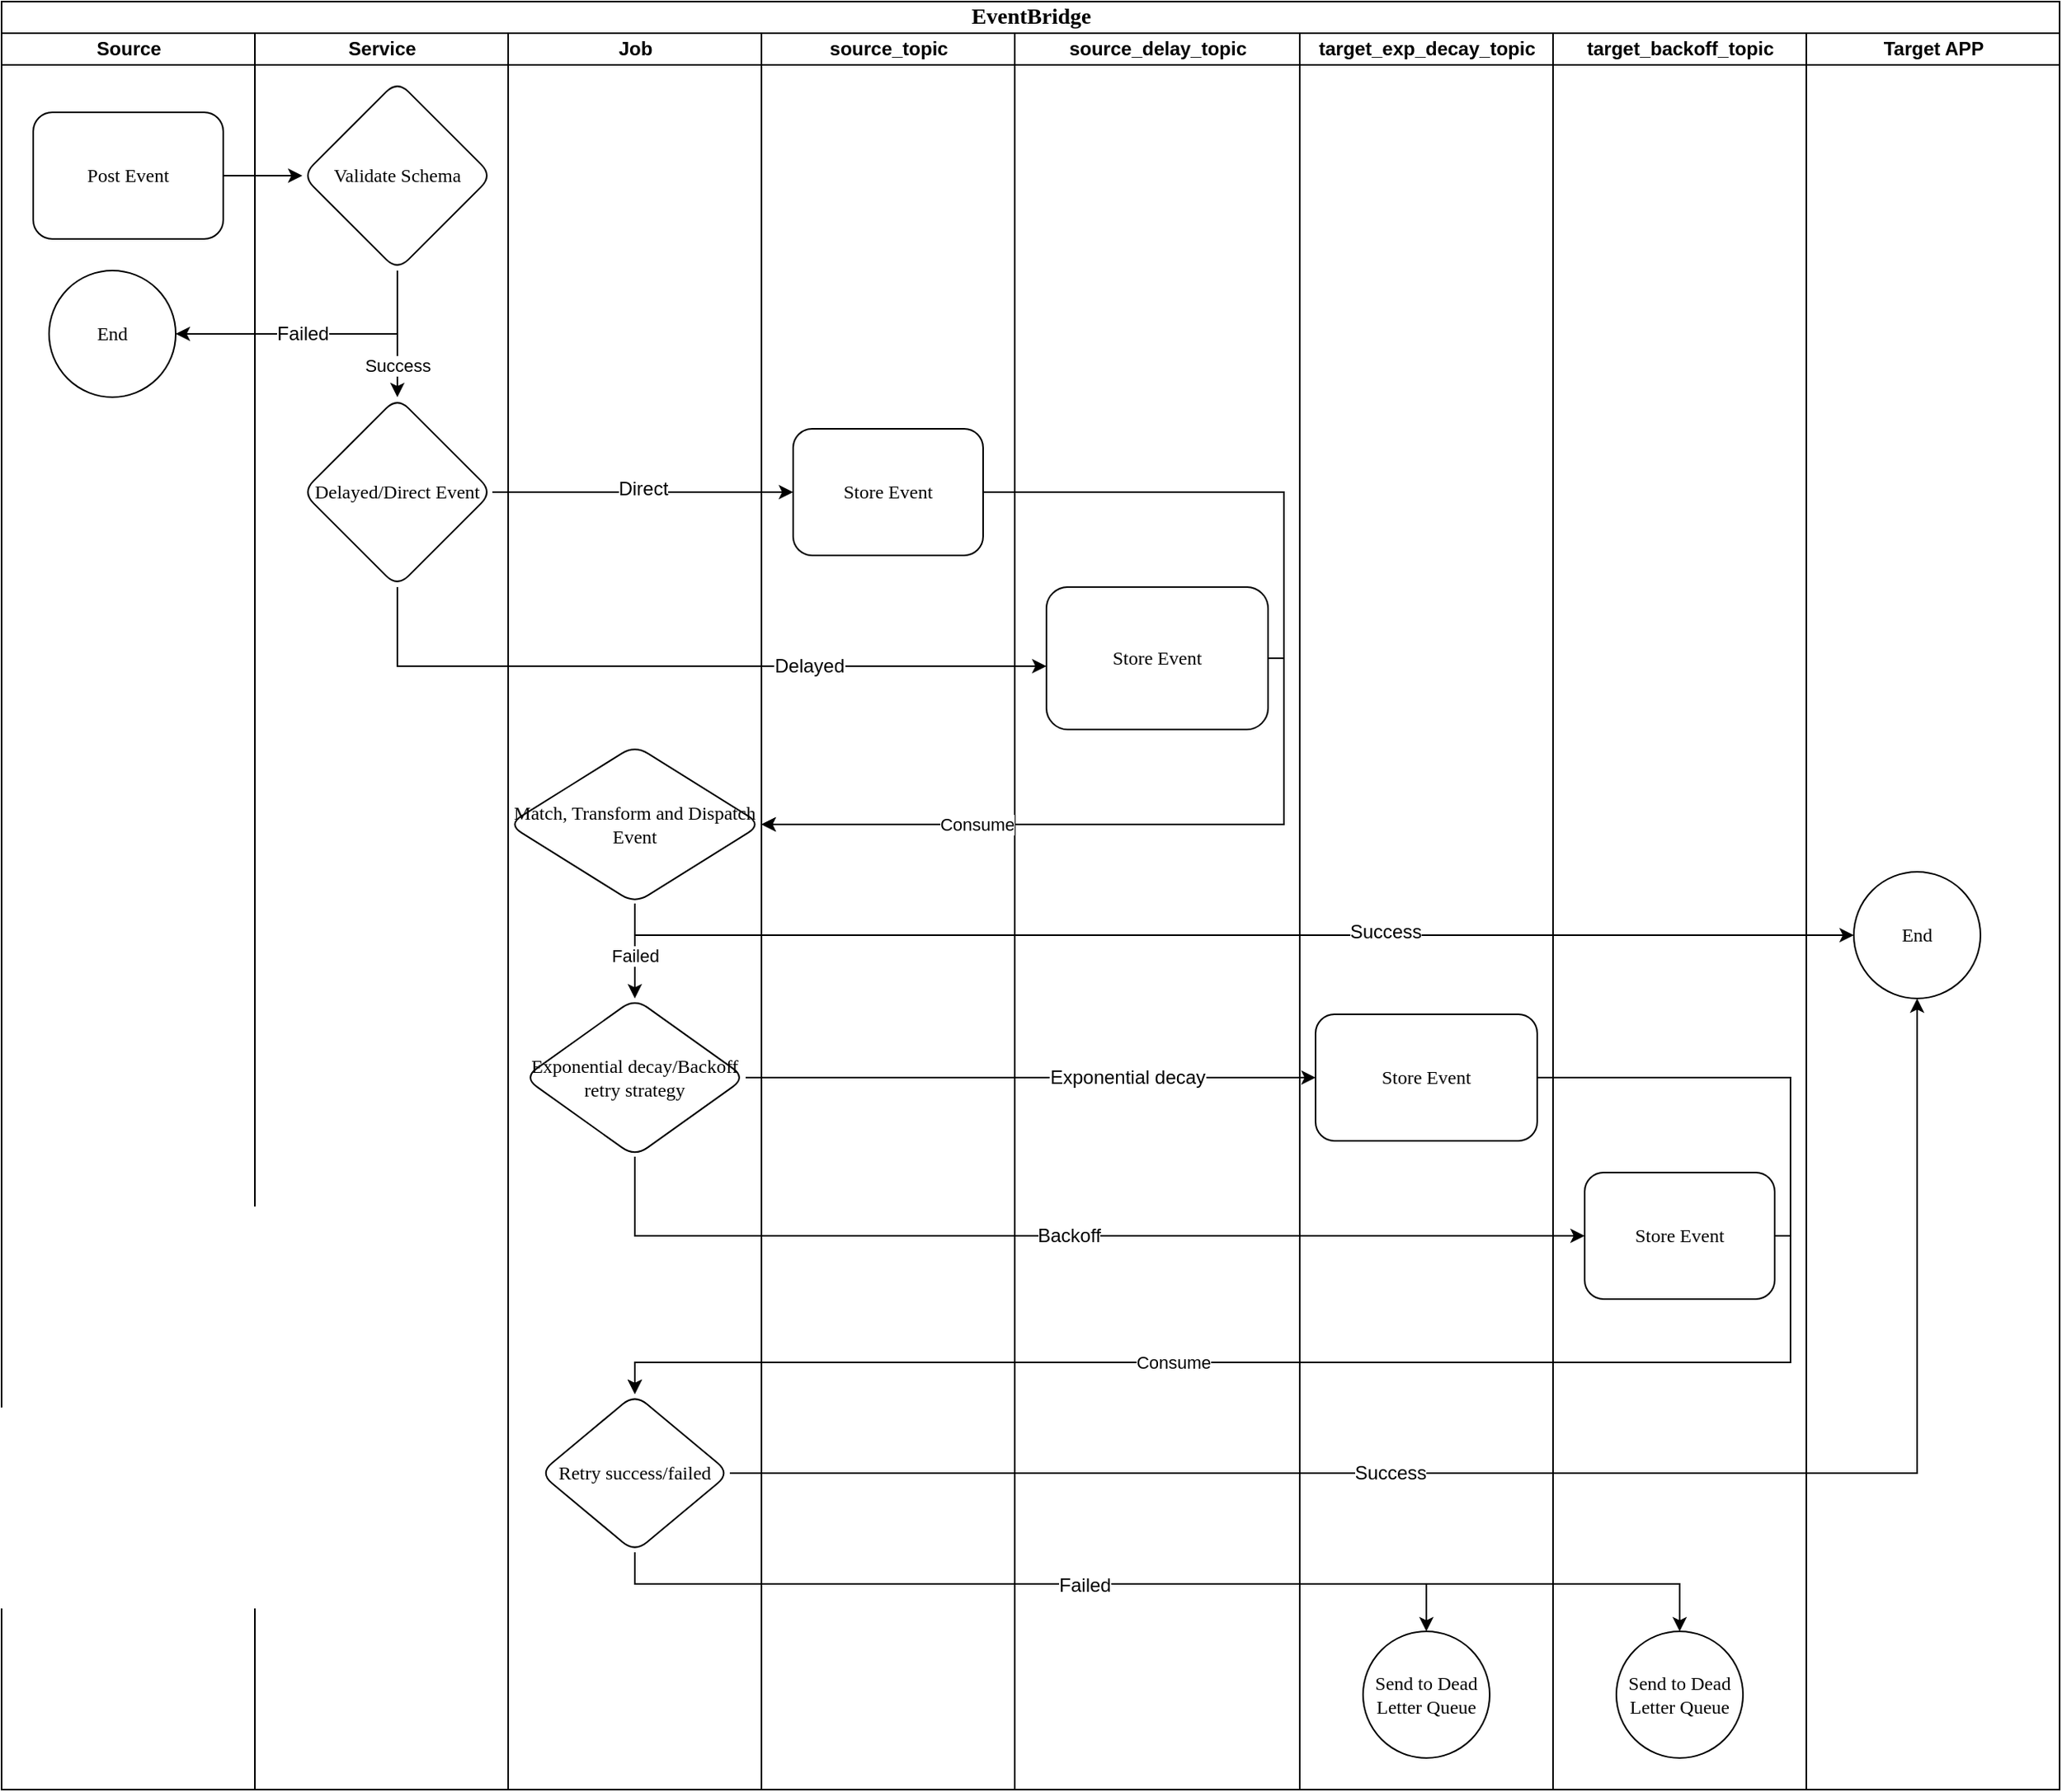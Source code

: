 <mxfile version="27.1.6">
  <diagram name="Page-1" id="74e2e168-ea6b-b213-b513-2b3c1d86103e">
    <mxGraphModel dx="2052" dy="1258" grid="1" gridSize="10" guides="1" tooltips="1" connect="1" arrows="1" fold="1" page="1" pageScale="1" pageWidth="1100" pageHeight="850" background="none" math="0" shadow="0">
      <root>
        <mxCell id="0" />
        <mxCell id="1" parent="0" />
        <mxCell id="77e6c97f196da883-1" value="&lt;font style=&quot;font-size: 14px;&quot;&gt;EventBridge&lt;/font&gt;" style="swimlane;html=1;childLayout=stackLayout;startSize=20;rounded=0;shadow=0;labelBackgroundColor=none;strokeWidth=1;fontFamily=Verdana;fontSize=8;align=center;" parent="1" vertex="1">
          <mxGeometry x="70" y="40" width="1300" height="1130" as="geometry" />
        </mxCell>
        <mxCell id="77e6c97f196da883-2" value="Source" style="swimlane;html=1;startSize=20;" parent="77e6c97f196da883-1" vertex="1">
          <mxGeometry y="20" width="160" height="1110" as="geometry" />
        </mxCell>
        <mxCell id="77e6c97f196da883-8" value="Post Event" style="rounded=1;whiteSpace=wrap;html=1;shadow=0;labelBackgroundColor=none;strokeWidth=1;fontFamily=Verdana;fontSize=12;align=center;" parent="77e6c97f196da883-2" vertex="1">
          <mxGeometry x="20" y="50" width="120" height="80" as="geometry" />
        </mxCell>
        <mxCell id="FJQ37Yu0FEw0Es8PJi74-22" value="End" style="ellipse;whiteSpace=wrap;html=1;fontSize=12;fontFamily=Verdana;rounded=1;shadow=0;labelBackgroundColor=none;strokeWidth=1;" parent="77e6c97f196da883-2" vertex="1">
          <mxGeometry x="30" y="150" width="80" height="80" as="geometry" />
        </mxCell>
        <mxCell id="77e6c97f196da883-3" value="Service" style="swimlane;html=1;startSize=20;" parent="77e6c97f196da883-1" vertex="1">
          <mxGeometry x="160" y="20" width="160" height="1110" as="geometry" />
        </mxCell>
        <mxCell id="FJQ37Yu0FEw0Es8PJi74-9" value="Validate Schema" style="rhombus;whiteSpace=wrap;html=1;fontSize=12;fontFamily=Verdana;rounded=1;shadow=0;labelBackgroundColor=none;strokeWidth=1;" parent="77e6c97f196da883-3" vertex="1">
          <mxGeometry x="30" y="30" width="120" height="120" as="geometry" />
        </mxCell>
        <mxCell id="FJQ37Yu0FEw0Es8PJi74-34" value="Delayed/Direct Event" style="rhombus;whiteSpace=wrap;html=1;fontSize=12;fontFamily=Verdana;rounded=1;shadow=0;labelBackgroundColor=none;strokeWidth=1;" parent="77e6c97f196da883-3" vertex="1">
          <mxGeometry x="30" y="230" width="120" height="120" as="geometry" />
        </mxCell>
        <mxCell id="FJQ37Yu0FEw0Es8PJi74-35" value="" style="edgeStyle=orthogonalEdgeStyle;rounded=0;orthogonalLoop=1;jettySize=auto;html=1;fontSize=12;" parent="77e6c97f196da883-3" source="FJQ37Yu0FEw0Es8PJi74-9" target="FJQ37Yu0FEw0Es8PJi74-34" edge="1">
          <mxGeometry relative="1" as="geometry" />
        </mxCell>
        <mxCell id="x1g8SvXdudFc13utBN-D-1" value="Success" style="edgeLabel;html=1;align=center;verticalAlign=middle;resizable=0;points=[];" parent="FJQ37Yu0FEw0Es8PJi74-35" vertex="1" connectable="0">
          <mxGeometry x="0.543" y="-1" relative="1" as="geometry">
            <mxPoint x="1" y="-2" as="offset" />
          </mxGeometry>
        </mxCell>
        <mxCell id="77e6c97f196da883-4" value="Job" style="swimlane;html=1;startSize=20;" parent="77e6c97f196da883-1" vertex="1">
          <mxGeometry x="320" y="20" width="160" height="1110" as="geometry" />
        </mxCell>
        <mxCell id="FJQ37Yu0FEw0Es8PJi74-59" value="" style="edgeStyle=orthogonalEdgeStyle;rounded=0;orthogonalLoop=1;jettySize=auto;html=1;fontSize=12;" parent="77e6c97f196da883-4" source="FJQ37Yu0FEw0Es8PJi74-49" target="FJQ37Yu0FEw0Es8PJi74-58" edge="1">
          <mxGeometry relative="1" as="geometry" />
        </mxCell>
        <mxCell id="x1g8SvXdudFc13utBN-D-2" value="Failed" style="edgeLabel;html=1;align=center;verticalAlign=middle;resizable=0;points=[];" parent="FJQ37Yu0FEw0Es8PJi74-59" vertex="1" connectable="0">
          <mxGeometry x="0.1" relative="1" as="geometry">
            <mxPoint as="offset" />
          </mxGeometry>
        </mxCell>
        <mxCell id="FJQ37Yu0FEw0Es8PJi74-49" value="Match, Transform and Dispatch &lt;br&gt;Event" style="rhombus;whiteSpace=wrap;html=1;fontSize=12;fontFamily=Verdana;rounded=1;shadow=0;labelBackgroundColor=none;strokeWidth=1;" parent="77e6c97f196da883-4" vertex="1">
          <mxGeometry y="450" width="160" height="100" as="geometry" />
        </mxCell>
        <mxCell id="FJQ37Yu0FEw0Es8PJi74-58" value="Exponential decay/Backoff retry strategy" style="rhombus;whiteSpace=wrap;html=1;fontSize=12;fontFamily=Verdana;rounded=1;shadow=0;labelBackgroundColor=none;strokeWidth=1;" parent="77e6c97f196da883-4" vertex="1">
          <mxGeometry x="10" y="610" width="140" height="100" as="geometry" />
        </mxCell>
        <mxCell id="FJQ37Yu0FEw0Es8PJi74-68" value="Retry success/failed" style="rhombus;whiteSpace=wrap;html=1;fontSize=12;fontFamily=Verdana;rounded=1;shadow=0;labelBackgroundColor=none;strokeWidth=1;" parent="77e6c97f196da883-4" vertex="1">
          <mxGeometry x="20" y="860" width="120" height="100" as="geometry" />
        </mxCell>
        <mxCell id="77e6c97f196da883-5" value="source_topic" style="swimlane;html=1;startSize=20;" parent="77e6c97f196da883-1" vertex="1">
          <mxGeometry x="480" y="20" width="160" height="1110" as="geometry" />
        </mxCell>
        <mxCell id="FJQ37Yu0FEw0Es8PJi74-36" value="Store Event" style="whiteSpace=wrap;html=1;fontSize=12;fontFamily=Verdana;rounded=1;shadow=0;labelBackgroundColor=none;strokeWidth=1;" parent="77e6c97f196da883-5" vertex="1">
          <mxGeometry x="20" y="250" width="120" height="80" as="geometry" />
        </mxCell>
        <mxCell id="77e6c97f196da883-6" value="source_delay_topic" style="swimlane;html=1;startSize=20;" parent="77e6c97f196da883-1" vertex="1">
          <mxGeometry x="640" y="20" width="180" height="1110" as="geometry" />
        </mxCell>
        <mxCell id="FJQ37Yu0FEw0Es8PJi74-42" value="Store Event" style="whiteSpace=wrap;html=1;fontSize=12;fontFamily=Verdana;rounded=1;shadow=0;labelBackgroundColor=none;strokeWidth=1;" parent="77e6c97f196da883-6" vertex="1">
          <mxGeometry x="20" y="350" width="140" height="90" as="geometry" />
        </mxCell>
        <mxCell id="77e6c97f196da883-7" value="target_exp_decay_topic" style="swimlane;html=1;startSize=20;" parent="77e6c97f196da883-1" vertex="1">
          <mxGeometry x="820" y="20" width="160" height="1110" as="geometry" />
        </mxCell>
        <mxCell id="FJQ37Yu0FEw0Es8PJi74-60" value="Store Event" style="whiteSpace=wrap;html=1;fontSize=12;fontFamily=Verdana;rounded=1;shadow=0;labelBackgroundColor=none;strokeWidth=1;" parent="77e6c97f196da883-7" vertex="1">
          <mxGeometry x="10" y="620" width="140" height="80" as="geometry" />
        </mxCell>
        <mxCell id="x1g8SvXdudFc13utBN-D-5" value="Send to Dead Letter Queue" style="ellipse;whiteSpace=wrap;html=1;fontSize=12;fontFamily=Verdana;rounded=1;shadow=0;labelBackgroundColor=none;strokeWidth=1;" parent="77e6c97f196da883-7" vertex="1">
          <mxGeometry x="40" y="1010" width="80" height="80" as="geometry" />
        </mxCell>
        <mxCell id="FJQ37Yu0FEw0Es8PJi74-1" value="target_backoff_topic" style="swimlane;html=1;startSize=20;" parent="77e6c97f196da883-1" vertex="1">
          <mxGeometry x="980" y="20" width="160" height="1110" as="geometry" />
        </mxCell>
        <mxCell id="FJQ37Yu0FEw0Es8PJi74-62" value="Store Event" style="whiteSpace=wrap;html=1;fontSize=12;fontFamily=Verdana;rounded=1;shadow=0;labelBackgroundColor=none;strokeWidth=1;" parent="FJQ37Yu0FEw0Es8PJi74-1" vertex="1">
          <mxGeometry x="20" y="720" width="120" height="80" as="geometry" />
        </mxCell>
        <mxCell id="FJQ37Yu0FEw0Es8PJi74-79" value="Send to Dead Letter Queue" style="ellipse;whiteSpace=wrap;html=1;fontSize=12;fontFamily=Verdana;rounded=1;shadow=0;labelBackgroundColor=none;strokeWidth=1;" parent="FJQ37Yu0FEw0Es8PJi74-1" vertex="1">
          <mxGeometry x="40" y="1010" width="80" height="80" as="geometry" />
        </mxCell>
        <mxCell id="FJQ37Yu0FEw0Es8PJi74-2" value="Target APP" style="swimlane;html=1;startSize=20;" parent="77e6c97f196da883-1" vertex="1">
          <mxGeometry x="1140" y="20" width="160" height="1110" as="geometry" />
        </mxCell>
        <mxCell id="FJQ37Yu0FEw0Es8PJi74-53" value="End" style="ellipse;whiteSpace=wrap;html=1;fontSize=12;fontFamily=Verdana;rounded=1;shadow=0;labelBackgroundColor=none;strokeWidth=1;" parent="FJQ37Yu0FEw0Es8PJi74-2" vertex="1">
          <mxGeometry x="30" y="530" width="80" height="80" as="geometry" />
        </mxCell>
        <mxCell id="FJQ37Yu0FEw0Es8PJi74-43" value="" style="edgeStyle=orthogonalEdgeStyle;rounded=0;orthogonalLoop=1;jettySize=auto;html=1;fontSize=12;" parent="77e6c97f196da883-1" source="FJQ37Yu0FEw0Es8PJi74-34" target="FJQ37Yu0FEw0Es8PJi74-42" edge="1">
          <mxGeometry relative="1" as="geometry">
            <Array as="points">
              <mxPoint x="250" y="420" />
            </Array>
          </mxGeometry>
        </mxCell>
        <mxCell id="FJQ37Yu0FEw0Es8PJi74-44" value="Delayed" style="edgeLabel;html=1;align=center;verticalAlign=middle;resizable=0;points=[];fontSize=12;" parent="FJQ37Yu0FEw0Es8PJi74-43" vertex="1" connectable="0">
          <mxGeometry x="0.3" relative="1" as="geometry">
            <mxPoint x="11" as="offset" />
          </mxGeometry>
        </mxCell>
        <mxCell id="FJQ37Yu0FEw0Es8PJi74-47" style="edgeStyle=orthogonalEdgeStyle;rounded=0;orthogonalLoop=1;jettySize=auto;html=1;entryX=1;entryY=0.5;entryDx=0;entryDy=0;fontSize=12;" parent="77e6c97f196da883-1" source="FJQ37Yu0FEw0Es8PJi74-42" target="FJQ37Yu0FEw0Es8PJi74-49" edge="1">
          <mxGeometry relative="1" as="geometry">
            <mxPoint x="490" y="520" as="targetPoint" />
            <Array as="points">
              <mxPoint x="810" y="415" />
              <mxPoint x="810" y="520" />
            </Array>
          </mxGeometry>
        </mxCell>
        <mxCell id="FJQ37Yu0FEw0Es8PJi74-54" value="" style="edgeStyle=orthogonalEdgeStyle;rounded=0;orthogonalLoop=1;jettySize=auto;html=1;fontSize=12;" parent="77e6c97f196da883-1" source="FJQ37Yu0FEw0Es8PJi74-49" target="FJQ37Yu0FEw0Es8PJi74-53" edge="1">
          <mxGeometry relative="1" as="geometry">
            <Array as="points">
              <mxPoint x="400" y="590" />
            </Array>
          </mxGeometry>
        </mxCell>
        <mxCell id="FJQ37Yu0FEw0Es8PJi74-55" value="Success" style="edgeLabel;html=1;align=center;verticalAlign=middle;resizable=0;points=[];fontSize=12;" parent="FJQ37Yu0FEw0Es8PJi74-54" vertex="1" connectable="0">
          <mxGeometry x="0.25" y="2" relative="1" as="geometry">
            <mxPoint as="offset" />
          </mxGeometry>
        </mxCell>
        <mxCell id="FJQ37Yu0FEw0Es8PJi74-46" value="" style="edgeStyle=orthogonalEdgeStyle;rounded=0;orthogonalLoop=1;jettySize=auto;html=1;entryX=1;entryY=0.5;entryDx=0;entryDy=0;exitX=1;exitY=0.5;exitDx=0;exitDy=0;fontSize=12;" parent="77e6c97f196da883-1" source="FJQ37Yu0FEw0Es8PJi74-36" target="FJQ37Yu0FEw0Es8PJi74-49" edge="1">
          <mxGeometry relative="1" as="geometry">
            <mxPoint x="590" y="330" as="sourcePoint" />
            <mxPoint x="460" y="520" as="targetPoint" />
            <Array as="points">
              <mxPoint x="810" y="310" />
              <mxPoint x="810" y="520" />
            </Array>
          </mxGeometry>
        </mxCell>
        <mxCell id="x1g8SvXdudFc13utBN-D-3" value="Consume" style="edgeLabel;html=1;align=center;verticalAlign=middle;resizable=0;points=[];" parent="FJQ37Yu0FEw0Es8PJi74-46" vertex="1" connectable="0">
          <mxGeometry x="0.533" y="2" relative="1" as="geometry">
            <mxPoint x="-35" y="-2" as="offset" />
          </mxGeometry>
        </mxCell>
        <mxCell id="FJQ37Yu0FEw0Es8PJi74-61" value="" style="edgeStyle=orthogonalEdgeStyle;rounded=0;orthogonalLoop=1;jettySize=auto;html=1;fontSize=12;" parent="77e6c97f196da883-1" source="FJQ37Yu0FEw0Es8PJi74-58" target="FJQ37Yu0FEw0Es8PJi74-60" edge="1">
          <mxGeometry relative="1" as="geometry" />
        </mxCell>
        <mxCell id="FJQ37Yu0FEw0Es8PJi74-64" value="Exponential decay" style="edgeLabel;html=1;align=center;verticalAlign=middle;resizable=0;points=[];fontSize=12;" parent="FJQ37Yu0FEw0Es8PJi74-61" vertex="1" connectable="0">
          <mxGeometry x="0.13" y="1" relative="1" as="geometry">
            <mxPoint x="37" y="1" as="offset" />
          </mxGeometry>
        </mxCell>
        <mxCell id="FJQ37Yu0FEw0Es8PJi74-63" value="" style="edgeStyle=orthogonalEdgeStyle;rounded=0;orthogonalLoop=1;jettySize=auto;html=1;fontSize=12;" parent="77e6c97f196da883-1" source="FJQ37Yu0FEw0Es8PJi74-58" target="FJQ37Yu0FEw0Es8PJi74-62" edge="1">
          <mxGeometry relative="1" as="geometry">
            <Array as="points">
              <mxPoint x="400" y="780" />
            </Array>
          </mxGeometry>
        </mxCell>
        <mxCell id="FJQ37Yu0FEw0Es8PJi74-66" value="Backoff" style="edgeLabel;html=1;align=center;verticalAlign=middle;resizable=0;points=[];fontSize=12;" parent="FJQ37Yu0FEw0Es8PJi74-63" vertex="1" connectable="0">
          <mxGeometry x="-0.003" relative="1" as="geometry">
            <mxPoint as="offset" />
          </mxGeometry>
        </mxCell>
        <mxCell id="FJQ37Yu0FEw0Es8PJi74-69" value="" style="edgeStyle=orthogonalEdgeStyle;rounded=0;orthogonalLoop=1;jettySize=auto;html=1;fontSize=12;" parent="77e6c97f196da883-1" source="FJQ37Yu0FEw0Es8PJi74-60" target="FJQ37Yu0FEw0Es8PJi74-68" edge="1">
          <mxGeometry relative="1" as="geometry">
            <Array as="points">
              <mxPoint x="1130" y="680" />
              <mxPoint x="1130" y="860" />
              <mxPoint x="400" y="860" />
            </Array>
          </mxGeometry>
        </mxCell>
        <mxCell id="FJQ37Yu0FEw0Es8PJi74-70" style="edgeStyle=orthogonalEdgeStyle;rounded=0;orthogonalLoop=1;jettySize=auto;html=1;entryX=0.5;entryY=1;entryDx=0;entryDy=0;fontSize=12;" parent="77e6c97f196da883-1" source="FJQ37Yu0FEw0Es8PJi74-68" target="FJQ37Yu0FEw0Es8PJi74-53" edge="1">
          <mxGeometry relative="1" as="geometry" />
        </mxCell>
        <mxCell id="FJQ37Yu0FEw0Es8PJi74-71" value="Success" style="edgeLabel;html=1;align=center;verticalAlign=middle;resizable=0;points=[];fontSize=12;" parent="FJQ37Yu0FEw0Es8PJi74-70" vertex="1" connectable="0">
          <mxGeometry x="-0.207" relative="1" as="geometry">
            <mxPoint as="offset" />
          </mxGeometry>
        </mxCell>
        <mxCell id="FJQ37Yu0FEw0Es8PJi74-72" style="edgeStyle=orthogonalEdgeStyle;rounded=0;orthogonalLoop=1;jettySize=auto;html=1;exitX=1;exitY=0.5;exitDx=0;exitDy=0;entryX=0.5;entryY=0;entryDx=0;entryDy=0;fontSize=12;" parent="77e6c97f196da883-1" source="FJQ37Yu0FEw0Es8PJi74-62" target="FJQ37Yu0FEw0Es8PJi74-68" edge="1">
          <mxGeometry relative="1" as="geometry">
            <Array as="points">
              <mxPoint x="1130" y="780" />
              <mxPoint x="1130" y="860" />
              <mxPoint x="400" y="860" />
            </Array>
          </mxGeometry>
        </mxCell>
        <mxCell id="x1g8SvXdudFc13utBN-D-4" value="Consume" style="edgeLabel;html=1;align=center;verticalAlign=middle;resizable=0;points=[];" parent="FJQ37Yu0FEw0Es8PJi74-72" vertex="1" connectable="0">
          <mxGeometry x="0.143" relative="1" as="geometry">
            <mxPoint as="offset" />
          </mxGeometry>
        </mxCell>
        <mxCell id="FJQ37Yu0FEw0Es8PJi74-78" value="" style="edgeStyle=orthogonalEdgeStyle;rounded=0;orthogonalLoop=1;jettySize=auto;html=1;fontSize=12;entryX=0.5;entryY=0;entryDx=0;entryDy=0;" parent="77e6c97f196da883-1" source="FJQ37Yu0FEw0Es8PJi74-68" target="x1g8SvXdudFc13utBN-D-5" edge="1">
          <mxGeometry relative="1" as="geometry">
            <Array as="points">
              <mxPoint x="400" y="1000" />
              <mxPoint x="900" y="1000" />
            </Array>
            <mxPoint x="900" y="1020" as="targetPoint" />
          </mxGeometry>
        </mxCell>
        <mxCell id="FJQ37Yu0FEw0Es8PJi74-80" value="" style="edgeStyle=orthogonalEdgeStyle;rounded=0;orthogonalLoop=1;jettySize=auto;html=1;fontSize=12;" parent="77e6c97f196da883-1" source="FJQ37Yu0FEw0Es8PJi74-68" target="FJQ37Yu0FEw0Es8PJi74-79" edge="1">
          <mxGeometry relative="1" as="geometry">
            <Array as="points">
              <mxPoint x="400" y="1000" />
              <mxPoint x="1060" y="1000" />
            </Array>
          </mxGeometry>
        </mxCell>
        <mxCell id="FJQ37Yu0FEw0Es8PJi74-81" value="Failed" style="edgeLabel;html=1;align=center;verticalAlign=middle;resizable=0;points=[];fontSize=12;" parent="FJQ37Yu0FEw0Es8PJi74-80" vertex="1" connectable="0">
          <mxGeometry x="-0.144" y="-1" relative="1" as="geometry">
            <mxPoint as="offset" />
          </mxGeometry>
        </mxCell>
        <mxCell id="FJQ37Yu0FEw0Es8PJi74-10" value="" style="edgeStyle=orthogonalEdgeStyle;rounded=0;orthogonalLoop=1;jettySize=auto;html=1;fontSize=12;" parent="77e6c97f196da883-1" source="77e6c97f196da883-8" target="FJQ37Yu0FEw0Es8PJi74-9" edge="1">
          <mxGeometry relative="1" as="geometry" />
        </mxCell>
        <mxCell id="FJQ37Yu0FEw0Es8PJi74-23" value="" style="edgeStyle=orthogonalEdgeStyle;rounded=0;orthogonalLoop=1;jettySize=auto;html=1;fontSize=12;entryX=1;entryY=0.5;entryDx=0;entryDy=0;" parent="77e6c97f196da883-1" source="FJQ37Yu0FEw0Es8PJi74-9" target="FJQ37Yu0FEw0Es8PJi74-22" edge="1">
          <mxGeometry relative="1" as="geometry">
            <Array as="points">
              <mxPoint x="250" y="210" />
            </Array>
          </mxGeometry>
        </mxCell>
        <mxCell id="FJQ37Yu0FEw0Es8PJi74-24" value="Failed" style="edgeLabel;html=1;align=center;verticalAlign=middle;resizable=0;points=[];fontSize=12;" parent="FJQ37Yu0FEw0Es8PJi74-23" vertex="1" connectable="0">
          <mxGeometry x="0.278" y="3" relative="1" as="geometry">
            <mxPoint x="15" y="-3" as="offset" />
          </mxGeometry>
        </mxCell>
        <mxCell id="FJQ37Yu0FEw0Es8PJi74-37" value="" style="edgeStyle=orthogonalEdgeStyle;rounded=0;orthogonalLoop=1;jettySize=auto;html=1;fontSize=12;" parent="77e6c97f196da883-1" source="FJQ37Yu0FEw0Es8PJi74-34" target="FJQ37Yu0FEw0Es8PJi74-36" edge="1">
          <mxGeometry relative="1" as="geometry" />
        </mxCell>
        <mxCell id="FJQ37Yu0FEw0Es8PJi74-39" value="Direct" style="edgeLabel;html=1;align=center;verticalAlign=middle;resizable=0;points=[];fontSize=12;" parent="FJQ37Yu0FEw0Es8PJi74-37" vertex="1" connectable="0">
          <mxGeometry y="2" relative="1" as="geometry">
            <mxPoint as="offset" />
          </mxGeometry>
        </mxCell>
      </root>
    </mxGraphModel>
  </diagram>
</mxfile>
